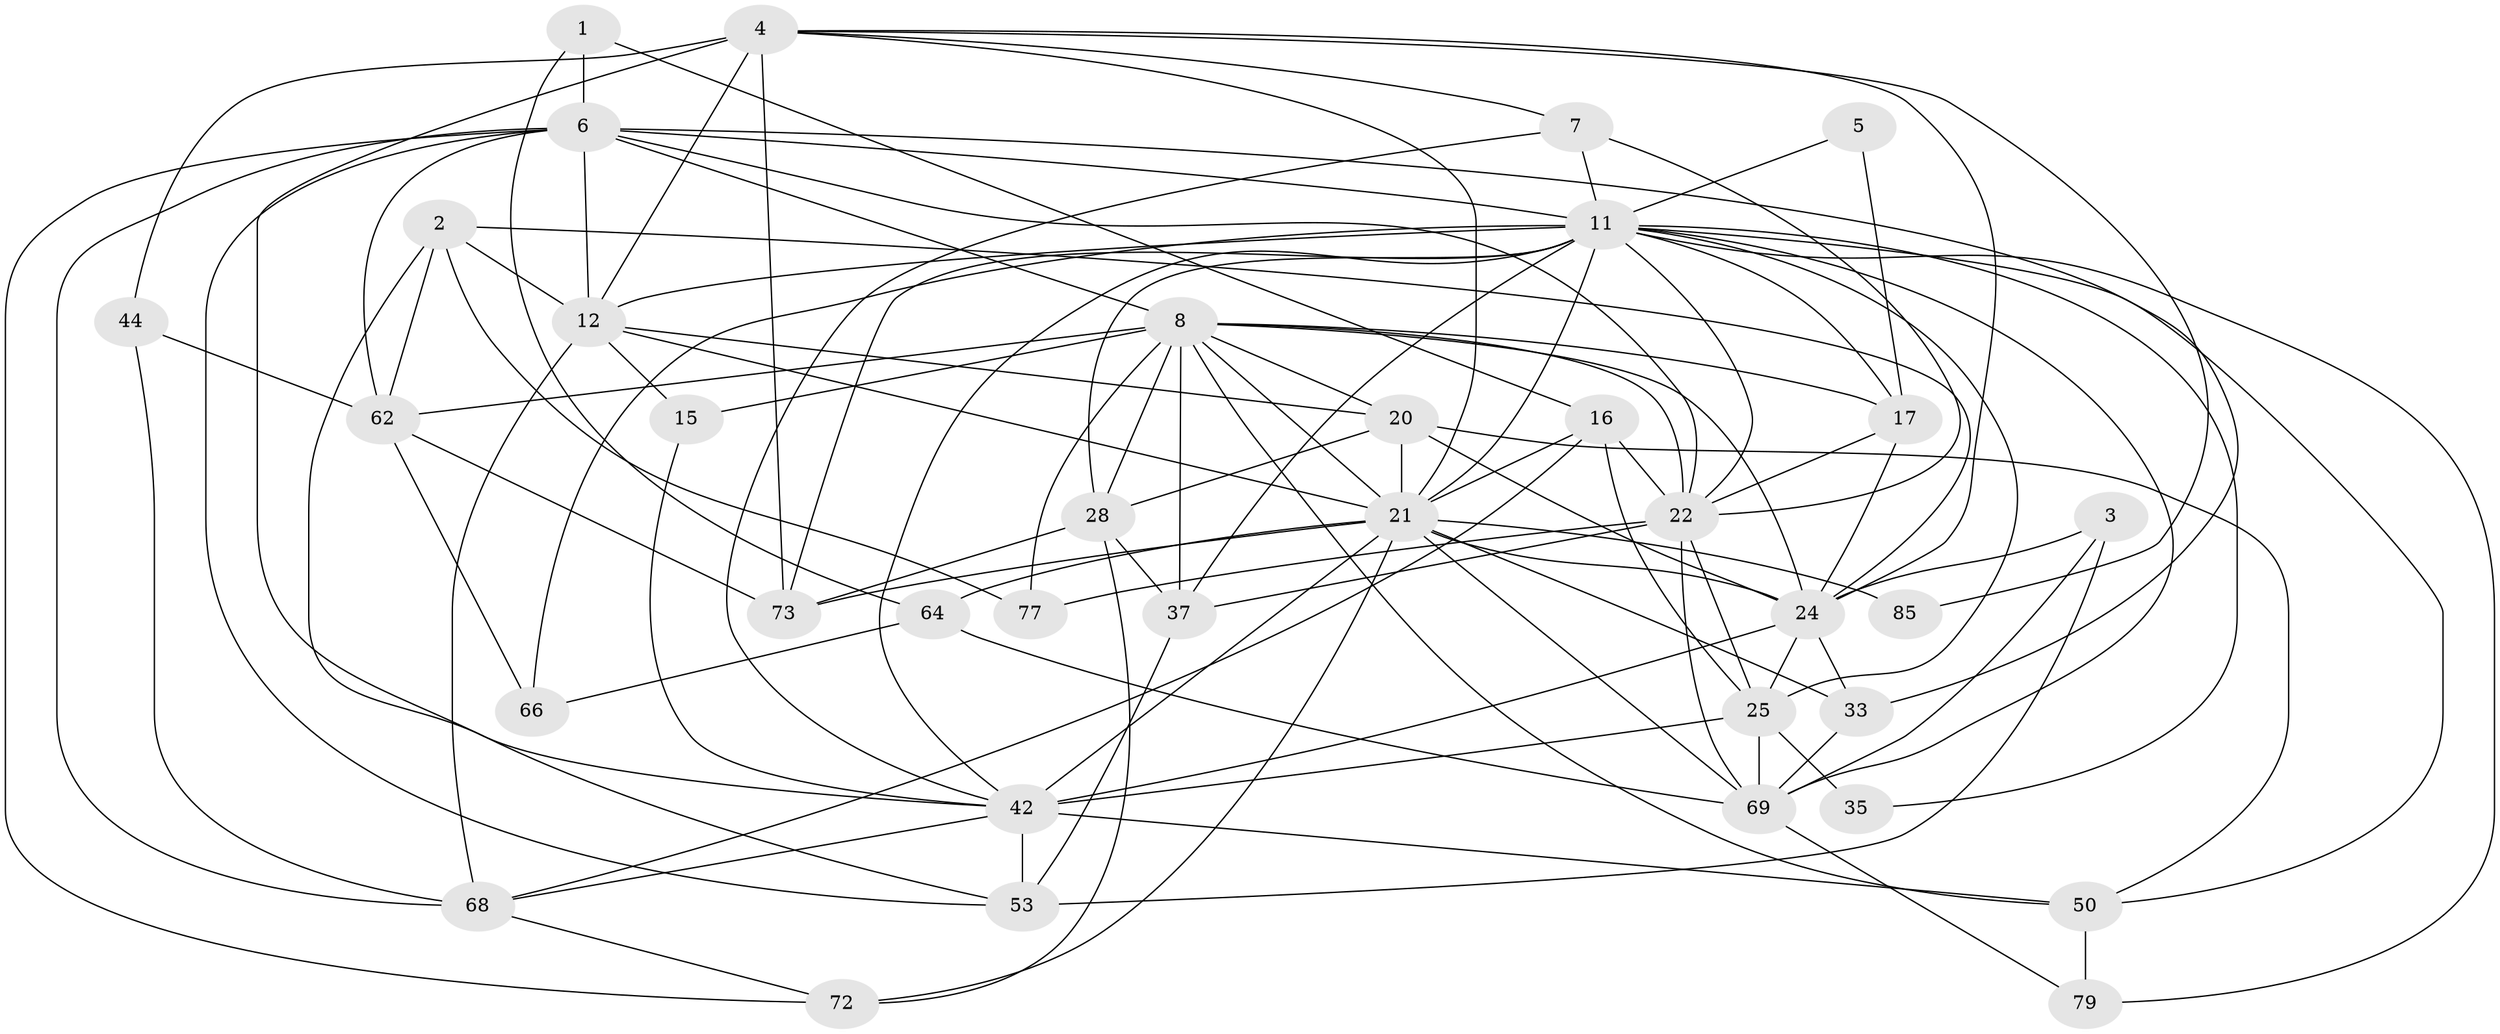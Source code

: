 // original degree distribution, {2: 0.08888888888888889, 3: 0.34444444444444444, 4: 0.2222222222222222, 5: 0.2, 7: 0.03333333333333333, 6: 0.1111111111111111}
// Generated by graph-tools (version 1.1) at 2025/18/03/04/25 18:18:44]
// undirected, 36 vertices, 108 edges
graph export_dot {
graph [start="1"]
  node [color=gray90,style=filled];
  1 [super="+9"];
  2 [super="+56"];
  3 [super="+10"];
  4 [super="+18+67"];
  5 [super="+83"];
  6 [super="+58+59+43"];
  7 [super="+41"];
  8 [super="+34+29+71"];
  11 [super="+88+14+70"];
  12 [super="+13"];
  15 [super="+23"];
  16 [super="+75"];
  17 [super="+19"];
  20 [super="+27"];
  21 [super="+39+51+31"];
  22 [super="+40+52+32"];
  24 [super="+60"];
  25 [super="+38"];
  28 [super="+30+55"];
  33 [super="+81"];
  35;
  37 [super="+65"];
  42 [super="+45+46"];
  44;
  50;
  53 [super="+84"];
  62;
  64;
  66;
  68 [super="+82"];
  69 [super="+74"];
  72;
  73 [super="+80"];
  77;
  79;
  85;
  1 -- 64;
  1 -- 6;
  1 -- 16;
  2 -- 62;
  2 -- 77;
  2 -- 12;
  2 -- 53;
  2 -- 24;
  3 -- 24;
  3 -- 53;
  3 -- 69 [weight=2];
  4 -- 21;
  4 -- 85;
  4 -- 44;
  4 -- 73;
  4 -- 7;
  4 -- 12 [weight=2];
  4 -- 42;
  4 -- 24;
  5 -- 11;
  5 -- 17;
  6 -- 33;
  6 -- 12;
  6 -- 62;
  6 -- 68;
  6 -- 22;
  6 -- 53;
  6 -- 8;
  6 -- 72;
  6 -- 11;
  7 -- 22;
  7 -- 11;
  7 -- 42;
  8 -- 50;
  8 -- 77;
  8 -- 15;
  8 -- 22;
  8 -- 62;
  8 -- 28;
  8 -- 37 [weight=2];
  8 -- 17 [weight=2];
  8 -- 20;
  8 -- 21;
  8 -- 24;
  11 -- 66 [weight=2];
  11 -- 35;
  11 -- 73;
  11 -- 79;
  11 -- 17 [weight=2];
  11 -- 50;
  11 -- 25;
  11 -- 37;
  11 -- 69;
  11 -- 28;
  11 -- 22;
  11 -- 21;
  11 -- 12;
  11 -- 42;
  12 -- 68;
  12 -- 20;
  12 -- 21;
  12 -- 15;
  15 -- 42;
  16 -- 25;
  16 -- 22;
  16 -- 68;
  16 -- 21;
  17 -- 22 [weight=2];
  17 -- 24;
  20 -- 21;
  20 -- 50;
  20 -- 24;
  20 -- 28;
  21 -- 64;
  21 -- 33;
  21 -- 72;
  21 -- 85;
  21 -- 73 [weight=2];
  21 -- 69;
  21 -- 24;
  21 -- 42 [weight=3];
  22 -- 37;
  22 -- 25;
  22 -- 77;
  22 -- 69;
  24 -- 25;
  24 -- 33;
  24 -- 42;
  25 -- 35 [weight=2];
  25 -- 42;
  25 -- 69 [weight=2];
  28 -- 72;
  28 -- 37 [weight=2];
  28 -- 73;
  33 -- 69;
  37 -- 53;
  42 -- 53;
  42 -- 50;
  42 -- 68;
  44 -- 62;
  44 -- 68;
  50 -- 79;
  62 -- 66;
  62 -- 73;
  64 -- 66;
  64 -- 69;
  68 -- 72;
  69 -- 79;
}
